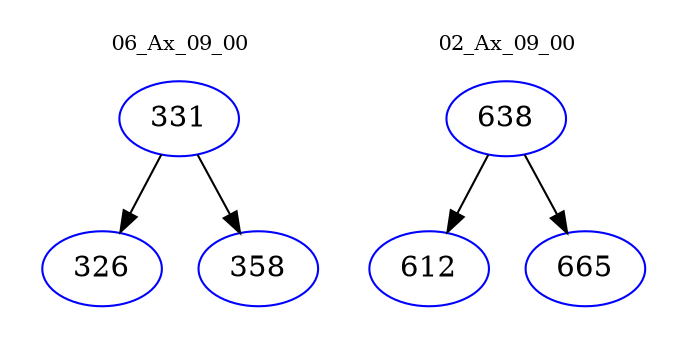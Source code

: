 digraph{
subgraph cluster_0 {
color = white
label = "06_Ax_09_00";
fontsize=10;
T0_331 [label="331", color="blue"]
T0_331 -> T0_326 [color="black"]
T0_326 [label="326", color="blue"]
T0_331 -> T0_358 [color="black"]
T0_358 [label="358", color="blue"]
}
subgraph cluster_1 {
color = white
label = "02_Ax_09_00";
fontsize=10;
T1_638 [label="638", color="blue"]
T1_638 -> T1_612 [color="black"]
T1_612 [label="612", color="blue"]
T1_638 -> T1_665 [color="black"]
T1_665 [label="665", color="blue"]
}
}
